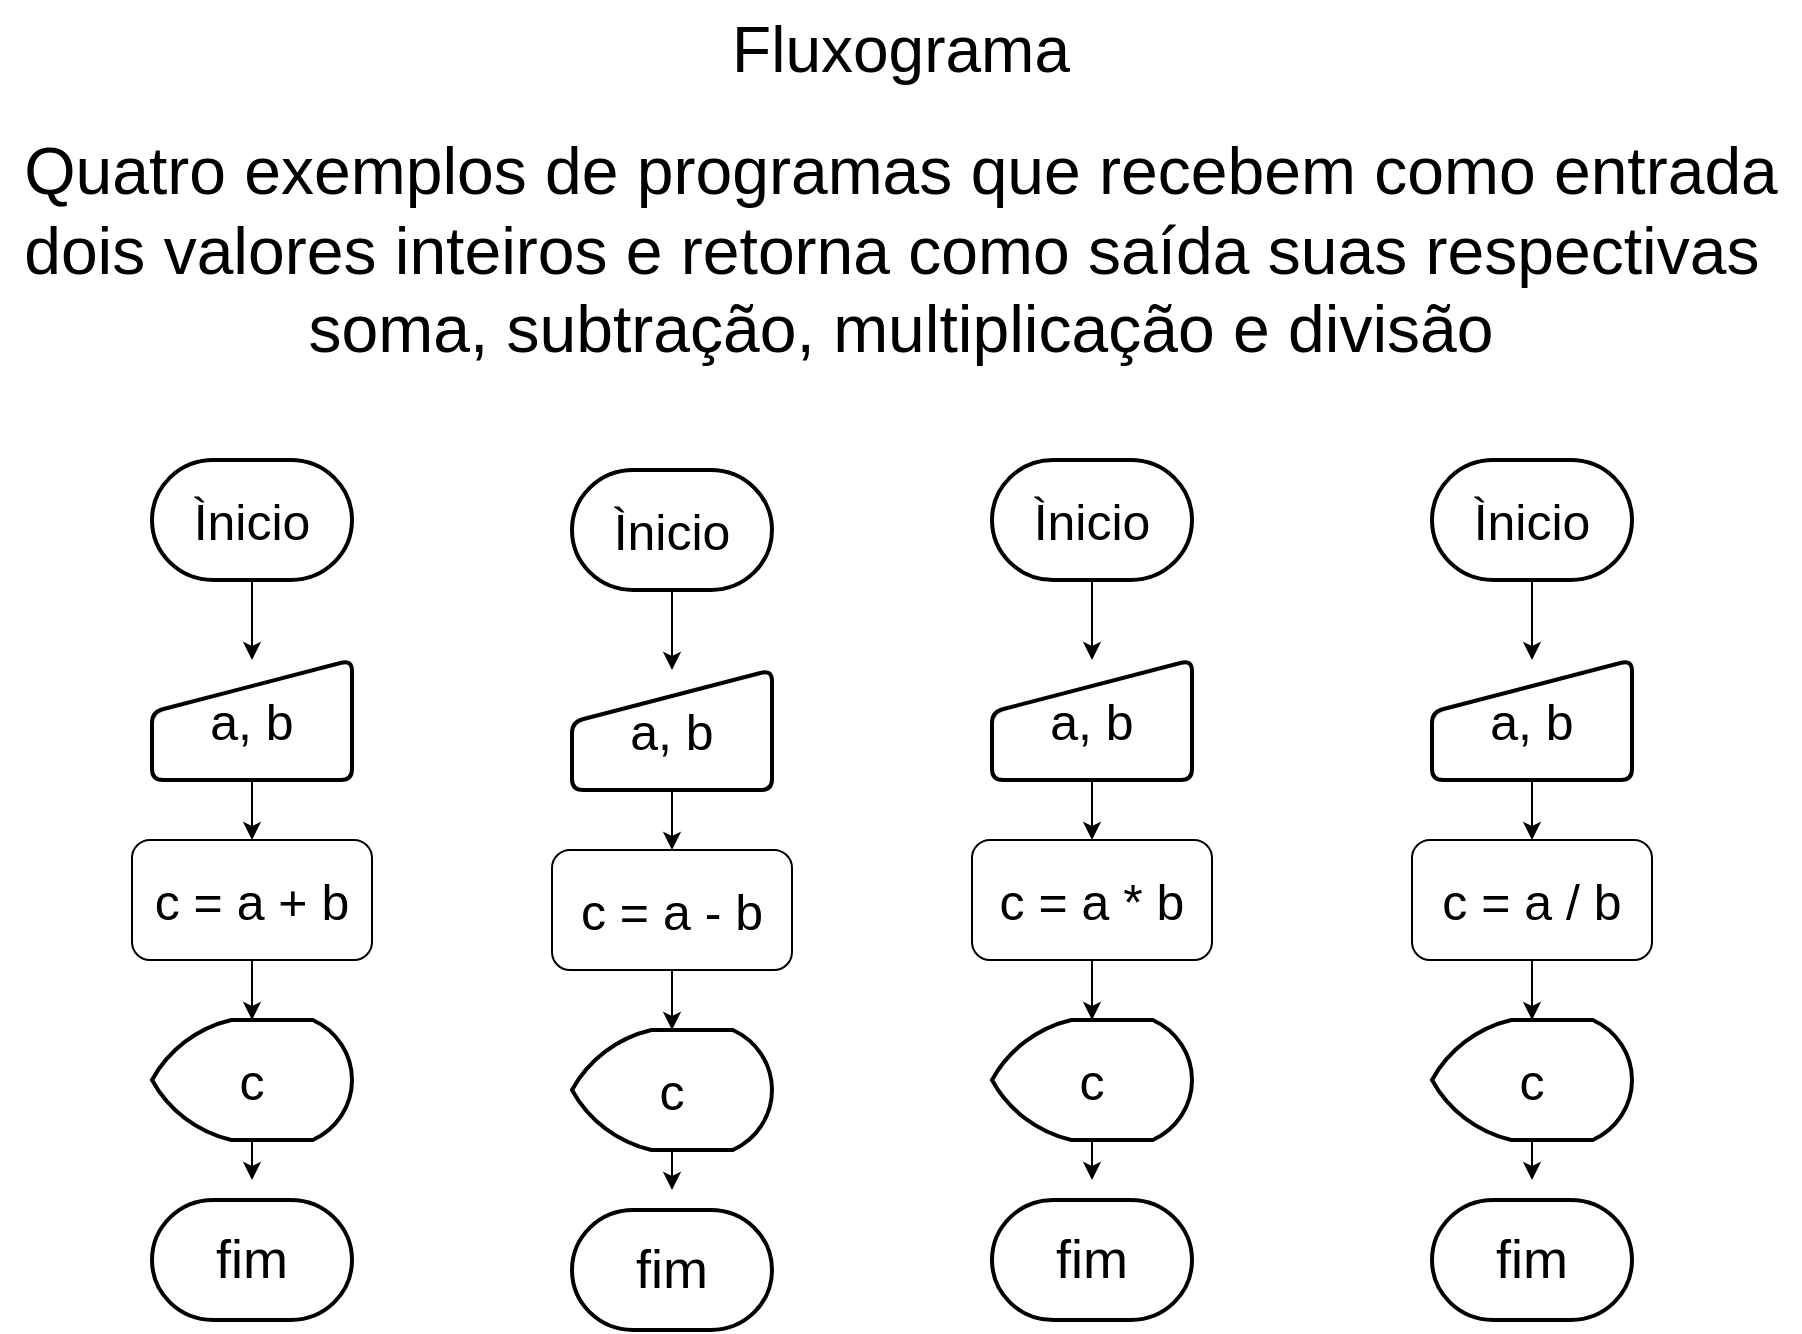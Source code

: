 <mxfile version="20.2.2" type="device"><diagram id="ORgUd6p7gZbe_BnaVVgk" name="Página-1"><mxGraphModel dx="2249" dy="1931" grid="1" gridSize="10" guides="1" tooltips="1" connect="1" arrows="1" fold="1" page="1" pageScale="1" pageWidth="827" pageHeight="1169" math="0" shadow="0"><root><mxCell id="0"/><mxCell id="1" parent="0"/><mxCell id="alrPEHZR0gbTyj_g9YhK-1" value="&lt;font style=&quot;font-size: 27px;&quot;&gt;fim&lt;/font&gt;" style="strokeWidth=2;html=1;shape=mxgraph.flowchart.terminator;whiteSpace=wrap;" vertex="1" parent="1"><mxGeometry x="40" y="370" width="100" height="60" as="geometry"/></mxCell><mxCell id="alrPEHZR0gbTyj_g9YhK-37" style="edgeStyle=orthogonalEdgeStyle;rounded=0;orthogonalLoop=1;jettySize=auto;html=1;exitX=0.5;exitY=1;exitDx=0;exitDy=0;exitPerimeter=0;entryX=0.5;entryY=0;entryDx=0;entryDy=0;fontSize=27;" edge="1" parent="1" source="alrPEHZR0gbTyj_g9YhK-2" target="alrPEHZR0gbTyj_g9YhK-3"><mxGeometry relative="1" as="geometry"/></mxCell><mxCell id="alrPEHZR0gbTyj_g9YhK-2" value="&lt;font style=&quot;font-size: 25px;&quot;&gt;Ìnicio&lt;/font&gt;" style="strokeWidth=2;html=1;shape=mxgraph.flowchart.terminator;whiteSpace=wrap;" vertex="1" parent="1"><mxGeometry x="40" width="100" height="60" as="geometry"/></mxCell><mxCell id="alrPEHZR0gbTyj_g9YhK-38" style="edgeStyle=orthogonalEdgeStyle;rounded=0;orthogonalLoop=1;jettySize=auto;html=1;exitX=0.5;exitY=1;exitDx=0;exitDy=0;entryX=0.5;entryY=0;entryDx=0;entryDy=0;fontSize=27;" edge="1" parent="1" source="alrPEHZR0gbTyj_g9YhK-3" target="alrPEHZR0gbTyj_g9YhK-4"><mxGeometry relative="1" as="geometry"/></mxCell><mxCell id="alrPEHZR0gbTyj_g9YhK-3" value="a, b" style="html=1;strokeWidth=2;shape=manualInput;whiteSpace=wrap;rounded=1;size=26;arcSize=11;fontSize=25;" vertex="1" parent="1"><mxGeometry x="40" y="100" width="100" height="60" as="geometry"/></mxCell><mxCell id="alrPEHZR0gbTyj_g9YhK-39" style="edgeStyle=orthogonalEdgeStyle;rounded=0;orthogonalLoop=1;jettySize=auto;html=1;exitX=0.5;exitY=1;exitDx=0;exitDy=0;entryX=0.5;entryY=0;entryDx=0;entryDy=0;entryPerimeter=0;fontSize=27;" edge="1" parent="1" source="alrPEHZR0gbTyj_g9YhK-4" target="alrPEHZR0gbTyj_g9YhK-5"><mxGeometry relative="1" as="geometry"/></mxCell><mxCell id="alrPEHZR0gbTyj_g9YhK-4" value="c = a + b" style="rounded=1;whiteSpace=wrap;html=1;fontSize=25;" vertex="1" parent="1"><mxGeometry x="30" y="190" width="120" height="60" as="geometry"/></mxCell><mxCell id="alrPEHZR0gbTyj_g9YhK-40" style="edgeStyle=orthogonalEdgeStyle;rounded=0;orthogonalLoop=1;jettySize=auto;html=1;exitX=0.5;exitY=1;exitDx=0;exitDy=0;exitPerimeter=0;fontSize=27;" edge="1" parent="1" source="alrPEHZR0gbTyj_g9YhK-5"><mxGeometry relative="1" as="geometry"><mxPoint x="90" y="360" as="targetPoint"/></mxGeometry></mxCell><mxCell id="alrPEHZR0gbTyj_g9YhK-5" value="c" style="strokeWidth=2;html=1;shape=mxgraph.flowchart.display;whiteSpace=wrap;fontSize=25;" vertex="1" parent="1"><mxGeometry x="40" y="280" width="100" height="60" as="geometry"/></mxCell><mxCell id="alrPEHZR0gbTyj_g9YhK-28" value="&lt;font style=&quot;font-size: 27px;&quot;&gt;fim&lt;/font&gt;" style="strokeWidth=2;html=1;shape=mxgraph.flowchart.terminator;whiteSpace=wrap;" vertex="1" parent="1"><mxGeometry x="460" y="370" width="100" height="60" as="geometry"/></mxCell><mxCell id="alrPEHZR0gbTyj_g9YhK-29" style="edgeStyle=orthogonalEdgeStyle;rounded=0;orthogonalLoop=1;jettySize=auto;html=1;exitX=0.5;exitY=1;exitDx=0;exitDy=0;exitPerimeter=0;entryX=0.5;entryY=0;entryDx=0;entryDy=0;fontSize=27;" edge="1" parent="1" source="alrPEHZR0gbTyj_g9YhK-30" target="alrPEHZR0gbTyj_g9YhK-32"><mxGeometry relative="1" as="geometry"/></mxCell><mxCell id="alrPEHZR0gbTyj_g9YhK-30" value="&lt;font style=&quot;font-size: 25px;&quot;&gt;Ìnicio&lt;/font&gt;" style="strokeWidth=2;html=1;shape=mxgraph.flowchart.terminator;whiteSpace=wrap;" vertex="1" parent="1"><mxGeometry x="460" width="100" height="60" as="geometry"/></mxCell><mxCell id="alrPEHZR0gbTyj_g9YhK-31" style="edgeStyle=orthogonalEdgeStyle;rounded=0;orthogonalLoop=1;jettySize=auto;html=1;exitX=0.5;exitY=1;exitDx=0;exitDy=0;entryX=0.5;entryY=0;entryDx=0;entryDy=0;fontSize=27;" edge="1" parent="1" source="alrPEHZR0gbTyj_g9YhK-32" target="alrPEHZR0gbTyj_g9YhK-34"><mxGeometry relative="1" as="geometry"/></mxCell><mxCell id="alrPEHZR0gbTyj_g9YhK-32" value="a, b" style="html=1;strokeWidth=2;shape=manualInput;whiteSpace=wrap;rounded=1;size=26;arcSize=11;fontSize=25;" vertex="1" parent="1"><mxGeometry x="460" y="100" width="100" height="60" as="geometry"/></mxCell><mxCell id="alrPEHZR0gbTyj_g9YhK-33" style="edgeStyle=orthogonalEdgeStyle;rounded=0;orthogonalLoop=1;jettySize=auto;html=1;exitX=0.5;exitY=1;exitDx=0;exitDy=0;entryX=0.5;entryY=0;entryDx=0;entryDy=0;entryPerimeter=0;fontSize=27;" edge="1" parent="1" source="alrPEHZR0gbTyj_g9YhK-34" target="alrPEHZR0gbTyj_g9YhK-36"><mxGeometry relative="1" as="geometry"/></mxCell><mxCell id="alrPEHZR0gbTyj_g9YhK-34" value="c = a * b" style="rounded=1;whiteSpace=wrap;html=1;fontSize=25;" vertex="1" parent="1"><mxGeometry x="450" y="190" width="120" height="60" as="geometry"/></mxCell><mxCell id="alrPEHZR0gbTyj_g9YhK-35" style="edgeStyle=orthogonalEdgeStyle;rounded=0;orthogonalLoop=1;jettySize=auto;html=1;exitX=0.5;exitY=1;exitDx=0;exitDy=0;exitPerimeter=0;fontSize=27;" edge="1" parent="1" source="alrPEHZR0gbTyj_g9YhK-36"><mxGeometry relative="1" as="geometry"><mxPoint x="510" y="360" as="targetPoint"/></mxGeometry></mxCell><mxCell id="alrPEHZR0gbTyj_g9YhK-36" value="c" style="strokeWidth=2;html=1;shape=mxgraph.flowchart.display;whiteSpace=wrap;fontSize=25;" vertex="1" parent="1"><mxGeometry x="460" y="280" width="100" height="60" as="geometry"/></mxCell><mxCell id="alrPEHZR0gbTyj_g9YhK-41" value="&lt;font style=&quot;font-size: 27px;&quot;&gt;fim&lt;/font&gt;" style="strokeWidth=2;html=1;shape=mxgraph.flowchart.terminator;whiteSpace=wrap;" vertex="1" parent="1"><mxGeometry x="250" y="375" width="100" height="60" as="geometry"/></mxCell><mxCell id="alrPEHZR0gbTyj_g9YhK-42" style="edgeStyle=orthogonalEdgeStyle;rounded=0;orthogonalLoop=1;jettySize=auto;html=1;exitX=0.5;exitY=1;exitDx=0;exitDy=0;exitPerimeter=0;entryX=0.5;entryY=0;entryDx=0;entryDy=0;fontSize=27;" edge="1" parent="1" source="alrPEHZR0gbTyj_g9YhK-43" target="alrPEHZR0gbTyj_g9YhK-45"><mxGeometry relative="1" as="geometry"/></mxCell><mxCell id="alrPEHZR0gbTyj_g9YhK-43" value="&lt;font style=&quot;font-size: 25px;&quot;&gt;Ìnicio&lt;/font&gt;" style="strokeWidth=2;html=1;shape=mxgraph.flowchart.terminator;whiteSpace=wrap;" vertex="1" parent="1"><mxGeometry x="250" y="5" width="100" height="60" as="geometry"/></mxCell><mxCell id="alrPEHZR0gbTyj_g9YhK-44" style="edgeStyle=orthogonalEdgeStyle;rounded=0;orthogonalLoop=1;jettySize=auto;html=1;exitX=0.5;exitY=1;exitDx=0;exitDy=0;entryX=0.5;entryY=0;entryDx=0;entryDy=0;fontSize=27;" edge="1" parent="1" source="alrPEHZR0gbTyj_g9YhK-45" target="alrPEHZR0gbTyj_g9YhK-47"><mxGeometry relative="1" as="geometry"/></mxCell><mxCell id="alrPEHZR0gbTyj_g9YhK-45" value="a, b" style="html=1;strokeWidth=2;shape=manualInput;whiteSpace=wrap;rounded=1;size=26;arcSize=11;fontSize=25;" vertex="1" parent="1"><mxGeometry x="250" y="105" width="100" height="60" as="geometry"/></mxCell><mxCell id="alrPEHZR0gbTyj_g9YhK-46" style="edgeStyle=orthogonalEdgeStyle;rounded=0;orthogonalLoop=1;jettySize=auto;html=1;exitX=0.5;exitY=1;exitDx=0;exitDy=0;entryX=0.5;entryY=0;entryDx=0;entryDy=0;entryPerimeter=0;fontSize=27;" edge="1" parent="1" source="alrPEHZR0gbTyj_g9YhK-47" target="alrPEHZR0gbTyj_g9YhK-49"><mxGeometry relative="1" as="geometry"/></mxCell><mxCell id="alrPEHZR0gbTyj_g9YhK-47" value="c = a - b" style="rounded=1;whiteSpace=wrap;html=1;fontSize=25;" vertex="1" parent="1"><mxGeometry x="240" y="195" width="120" height="60" as="geometry"/></mxCell><mxCell id="alrPEHZR0gbTyj_g9YhK-48" style="edgeStyle=orthogonalEdgeStyle;rounded=0;orthogonalLoop=1;jettySize=auto;html=1;exitX=0.5;exitY=1;exitDx=0;exitDy=0;exitPerimeter=0;fontSize=27;" edge="1" parent="1" source="alrPEHZR0gbTyj_g9YhK-49"><mxGeometry relative="1" as="geometry"><mxPoint x="300" y="365" as="targetPoint"/></mxGeometry></mxCell><mxCell id="alrPEHZR0gbTyj_g9YhK-49" value="c" style="strokeWidth=2;html=1;shape=mxgraph.flowchart.display;whiteSpace=wrap;fontSize=25;" vertex="1" parent="1"><mxGeometry x="250" y="285" width="100" height="60" as="geometry"/></mxCell><mxCell id="alrPEHZR0gbTyj_g9YhK-50" value="&lt;font style=&quot;font-size: 27px;&quot;&gt;fim&lt;/font&gt;" style="strokeWidth=2;html=1;shape=mxgraph.flowchart.terminator;whiteSpace=wrap;" vertex="1" parent="1"><mxGeometry x="680" y="370" width="100" height="60" as="geometry"/></mxCell><mxCell id="alrPEHZR0gbTyj_g9YhK-51" style="edgeStyle=orthogonalEdgeStyle;rounded=0;orthogonalLoop=1;jettySize=auto;html=1;exitX=0.5;exitY=1;exitDx=0;exitDy=0;exitPerimeter=0;entryX=0.5;entryY=0;entryDx=0;entryDy=0;fontSize=27;" edge="1" parent="1" source="alrPEHZR0gbTyj_g9YhK-52" target="alrPEHZR0gbTyj_g9YhK-54"><mxGeometry relative="1" as="geometry"/></mxCell><mxCell id="alrPEHZR0gbTyj_g9YhK-52" value="&lt;font style=&quot;font-size: 25px;&quot;&gt;Ìnicio&lt;/font&gt;" style="strokeWidth=2;html=1;shape=mxgraph.flowchart.terminator;whiteSpace=wrap;" vertex="1" parent="1"><mxGeometry x="680" width="100" height="60" as="geometry"/></mxCell><mxCell id="alrPEHZR0gbTyj_g9YhK-53" style="edgeStyle=orthogonalEdgeStyle;rounded=0;orthogonalLoop=1;jettySize=auto;html=1;exitX=0.5;exitY=1;exitDx=0;exitDy=0;entryX=0.5;entryY=0;entryDx=0;entryDy=0;fontSize=27;" edge="1" parent="1" source="alrPEHZR0gbTyj_g9YhK-54" target="alrPEHZR0gbTyj_g9YhK-56"><mxGeometry relative="1" as="geometry"/></mxCell><mxCell id="alrPEHZR0gbTyj_g9YhK-54" value="a, b" style="html=1;strokeWidth=2;shape=manualInput;whiteSpace=wrap;rounded=1;size=26;arcSize=11;fontSize=25;" vertex="1" parent="1"><mxGeometry x="680" y="100" width="100" height="60" as="geometry"/></mxCell><mxCell id="alrPEHZR0gbTyj_g9YhK-55" style="edgeStyle=orthogonalEdgeStyle;rounded=0;orthogonalLoop=1;jettySize=auto;html=1;exitX=0.5;exitY=1;exitDx=0;exitDy=0;entryX=0.5;entryY=0;entryDx=0;entryDy=0;entryPerimeter=0;fontSize=27;" edge="1" parent="1" source="alrPEHZR0gbTyj_g9YhK-56" target="alrPEHZR0gbTyj_g9YhK-58"><mxGeometry relative="1" as="geometry"/></mxCell><mxCell id="alrPEHZR0gbTyj_g9YhK-56" value="c = a / b" style="rounded=1;whiteSpace=wrap;html=1;fontSize=25;" vertex="1" parent="1"><mxGeometry x="670" y="190" width="120" height="60" as="geometry"/></mxCell><mxCell id="alrPEHZR0gbTyj_g9YhK-57" style="edgeStyle=orthogonalEdgeStyle;rounded=0;orthogonalLoop=1;jettySize=auto;html=1;exitX=0.5;exitY=1;exitDx=0;exitDy=0;exitPerimeter=0;fontSize=27;" edge="1" parent="1" source="alrPEHZR0gbTyj_g9YhK-58"><mxGeometry relative="1" as="geometry"><mxPoint x="730" y="360" as="targetPoint"/></mxGeometry></mxCell><mxCell id="alrPEHZR0gbTyj_g9YhK-58" value="c" style="strokeWidth=2;html=1;shape=mxgraph.flowchart.display;whiteSpace=wrap;fontSize=25;" vertex="1" parent="1"><mxGeometry x="680" y="280" width="100" height="60" as="geometry"/></mxCell><mxCell id="alrPEHZR0gbTyj_g9YhK-59" value="&lt;font style=&quot;font-size: 32px;&quot;&gt;Fluxograma&lt;/font&gt;" style="text;html=1;align=center;verticalAlign=middle;resizable=0;points=[];autosize=1;strokeColor=none;fillColor=none;fontSize=27;strokeWidth=4;" vertex="1" parent="1"><mxGeometry x="319" y="-230" width="190" height="50" as="geometry"/></mxCell><mxCell id="alrPEHZR0gbTyj_g9YhK-60" value="&lt;div style=&quot;text-align: justify; font-size: 33px;&quot;&gt;&lt;span style=&quot;background-color: initial;&quot;&gt;&lt;font style=&quot;font-size: 33px;&quot;&gt;Quatro exemplos de programas que recebem como entrada&lt;/font&gt;&lt;/span&gt;&lt;/div&gt;&lt;div style=&quot;text-align: justify; font-size: 33px;&quot;&gt;&lt;font style=&quot;font-size: 33px;&quot;&gt;&lt;span style=&quot;background-color: initial;&quot;&gt;&lt;font style=&quot;font-size: 33px;&quot;&gt;dois&amp;nbsp;&lt;/font&gt;&lt;/span&gt;&lt;span style=&quot;background-color: initial;&quot;&gt;valores inteiros e retorna como saída suas respectivas&lt;/span&gt;&lt;/font&gt;&lt;/div&gt;&lt;div style=&quot;font-size: 33px;&quot;&gt;&lt;font style=&quot;font-size: 33px;&quot;&gt;&lt;span style=&quot;background-color: initial;&quot;&gt;soma, subtração&lt;/span&gt;&lt;span style=&quot;background-color: initial; text-align: center;&quot;&gt;, multiplicação e divisão&lt;/span&gt;&lt;/font&gt;&lt;/div&gt;" style="text;html=1;align=center;verticalAlign=middle;resizable=0;points=[];autosize=1;strokeColor=none;fillColor=none;fontSize=32;" vertex="1" parent="1"><mxGeometry x="-36" y="-170" width="900" height="130" as="geometry"/></mxCell></root></mxGraphModel></diagram></mxfile>